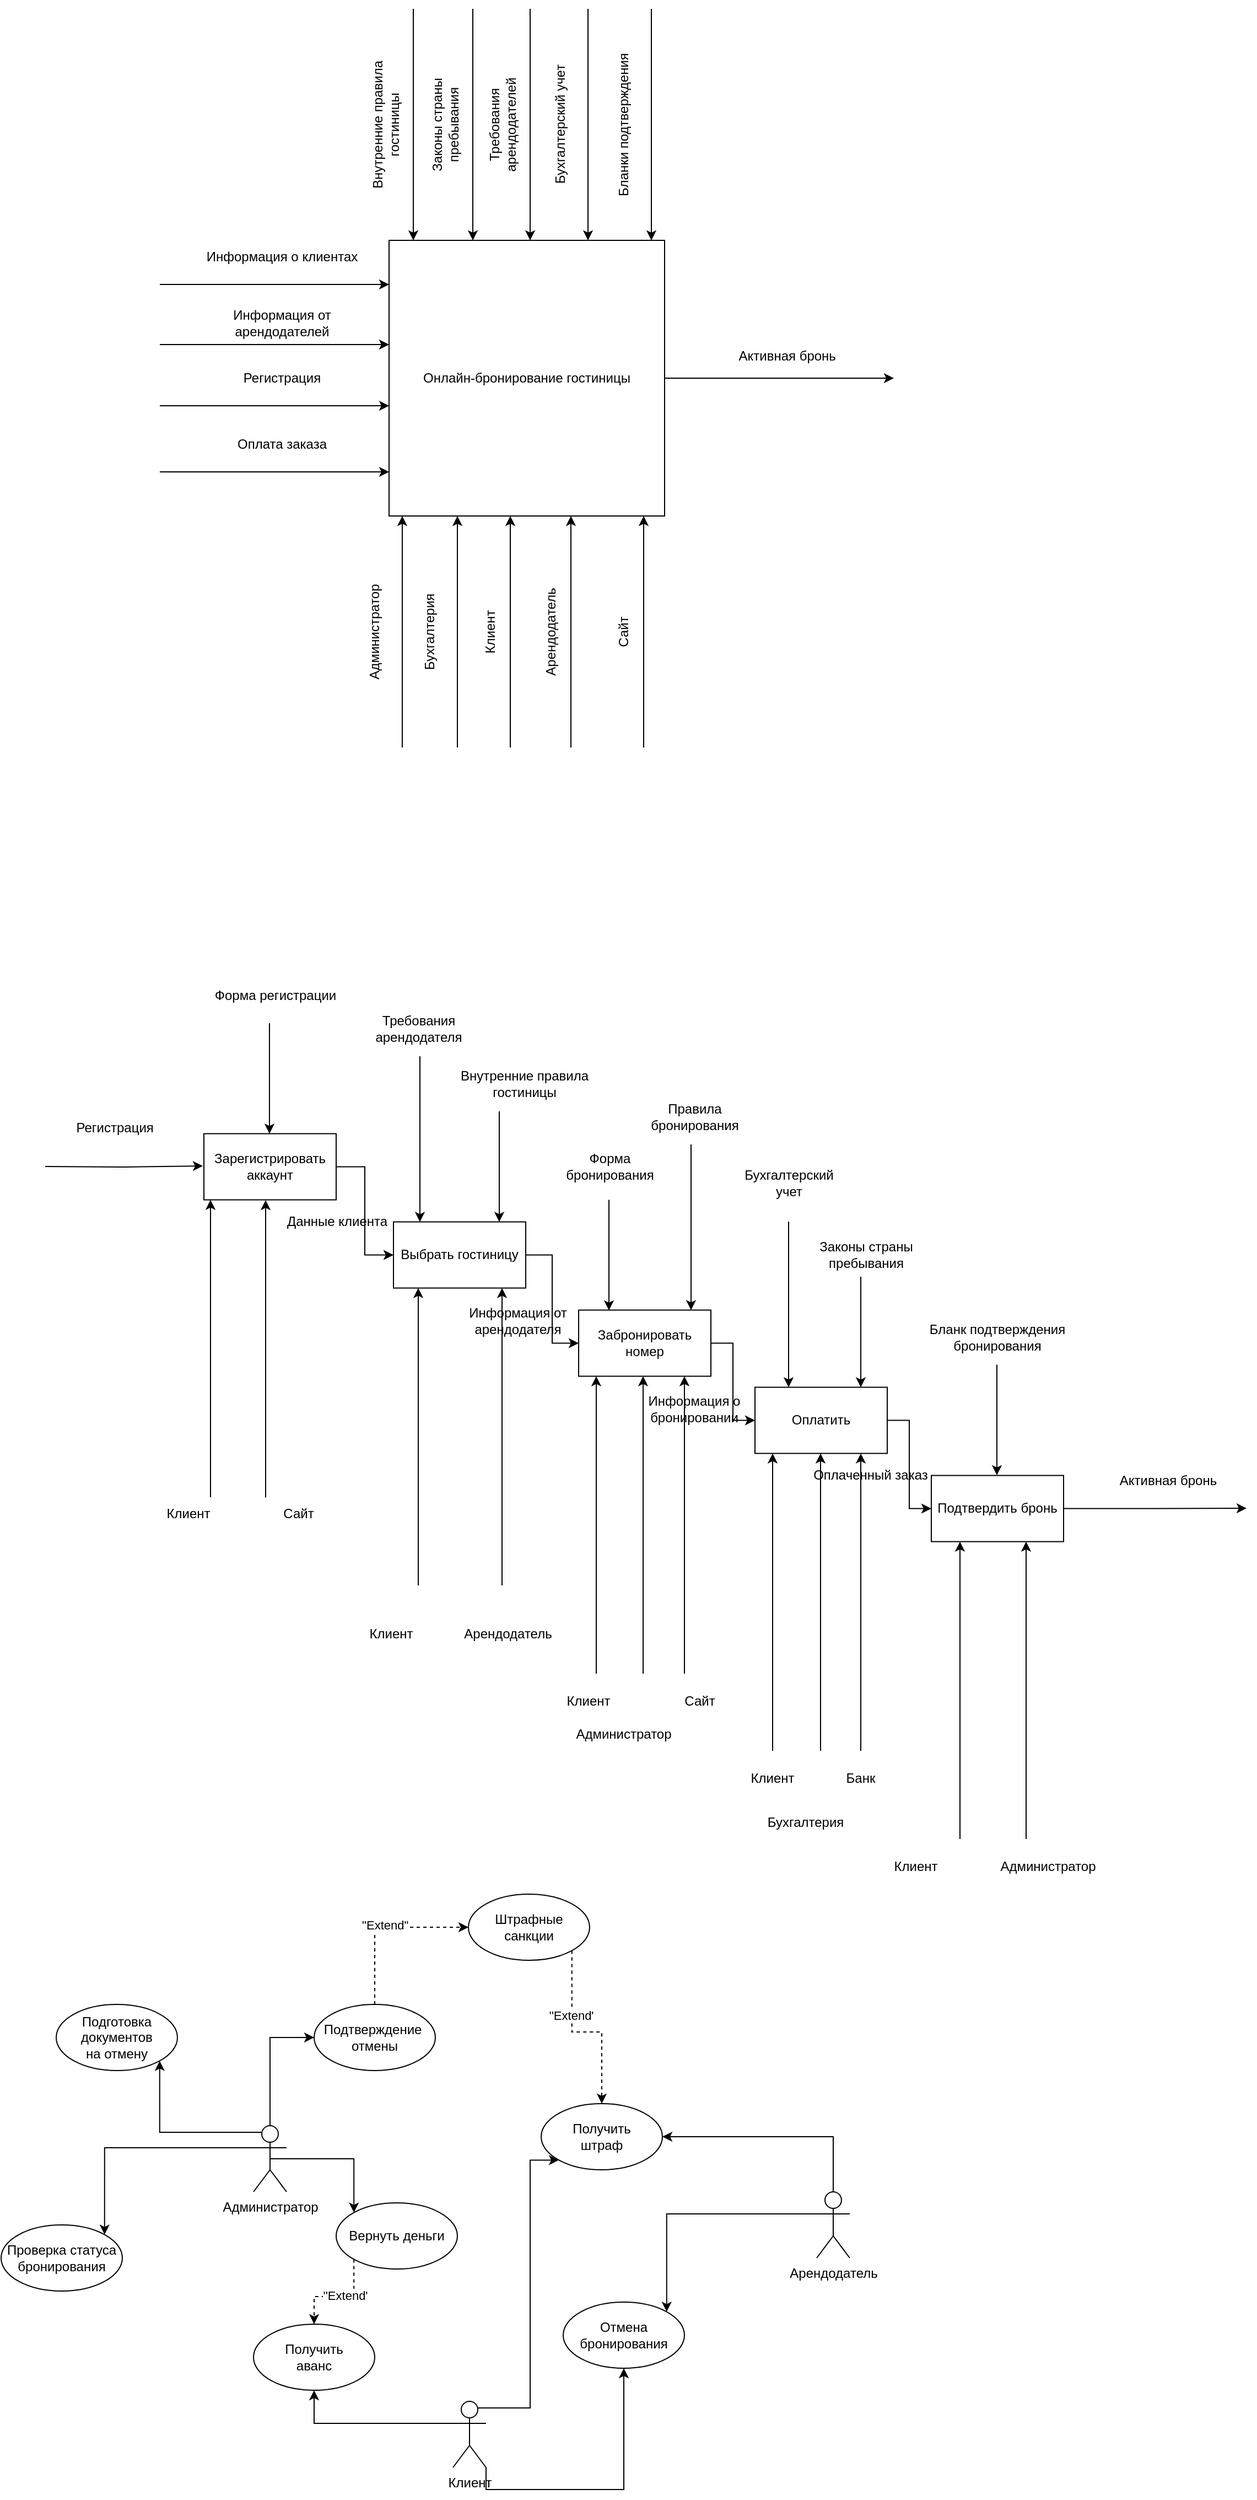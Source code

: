 <mxfile version="23.1.5" type="device">
  <diagram name="Страница — 1" id="JtEqMdeEpSo0Z-aB4rO-">
    <mxGraphModel dx="2656" dy="1738" grid="1" gridSize="10" guides="1" tooltips="1" connect="1" arrows="1" fold="1" page="1" pageScale="1" pageWidth="827" pageHeight="1169" math="0" shadow="0">
      <root>
        <mxCell id="0" />
        <mxCell id="1" parent="0" />
        <mxCell id="F2ssdvDsy-PUlEqvDiPP-3" style="edgeStyle=orthogonalEdgeStyle;rounded=0;orthogonalLoop=1;jettySize=auto;html=1;exitX=1;exitY=0.5;exitDx=0;exitDy=0;" edge="1" parent="1" source="F2ssdvDsy-PUlEqvDiPP-1">
          <mxGeometry relative="1" as="geometry">
            <mxPoint x="-80" y="25" as="targetPoint" />
          </mxGeometry>
        </mxCell>
        <mxCell id="F2ssdvDsy-PUlEqvDiPP-19" style="edgeStyle=orthogonalEdgeStyle;rounded=0;orthogonalLoop=1;jettySize=auto;html=1;exitX=0.5;exitY=0;exitDx=0;exitDy=0;" edge="1" parent="1">
          <mxGeometry relative="1" as="geometry">
            <mxPoint x="-526" y="150" as="targetPoint" />
            <mxPoint x="-526" y="360" as="sourcePoint" />
          </mxGeometry>
        </mxCell>
        <mxCell id="F2ssdvDsy-PUlEqvDiPP-1" value="Онлайн-бронирование гостиницы" style="whiteSpace=wrap;html=1;aspect=fixed;" vertex="1" parent="1">
          <mxGeometry x="-538" y="-100" width="250" height="250" as="geometry" />
        </mxCell>
        <mxCell id="F2ssdvDsy-PUlEqvDiPP-5" value="Активная бронь&amp;nbsp;" style="text;html=1;align=center;verticalAlign=middle;whiteSpace=wrap;rounded=0;" vertex="1" parent="1">
          <mxGeometry x="-250" y="-10" width="150" height="30" as="geometry" />
        </mxCell>
        <mxCell id="F2ssdvDsy-PUlEqvDiPP-7" style="edgeStyle=orthogonalEdgeStyle;rounded=0;orthogonalLoop=1;jettySize=auto;html=1;exitX=1;exitY=0.5;exitDx=0;exitDy=0;" edge="1" parent="1">
          <mxGeometry relative="1" as="geometry">
            <mxPoint x="-538" y="-60" as="targetPoint" />
            <mxPoint x="-746" y="-60" as="sourcePoint" />
          </mxGeometry>
        </mxCell>
        <mxCell id="F2ssdvDsy-PUlEqvDiPP-8" value="Информация о клиентах" style="text;html=1;align=center;verticalAlign=middle;whiteSpace=wrap;rounded=0;" vertex="1" parent="1">
          <mxGeometry x="-710" y="-100" width="150" height="30" as="geometry" />
        </mxCell>
        <mxCell id="F2ssdvDsy-PUlEqvDiPP-9" style="edgeStyle=orthogonalEdgeStyle;rounded=0;orthogonalLoop=1;jettySize=auto;html=1;exitX=1;exitY=0.5;exitDx=0;exitDy=0;" edge="1" parent="1">
          <mxGeometry relative="1" as="geometry">
            <mxPoint x="-538" y="-5.5" as="targetPoint" />
            <mxPoint x="-746" y="-5.5" as="sourcePoint" />
          </mxGeometry>
        </mxCell>
        <mxCell id="F2ssdvDsy-PUlEqvDiPP-10" value="Информация от арендодателей" style="text;html=1;align=center;verticalAlign=middle;whiteSpace=wrap;rounded=0;" vertex="1" parent="1">
          <mxGeometry x="-710" y="-40" width="150" height="30" as="geometry" />
        </mxCell>
        <mxCell id="F2ssdvDsy-PUlEqvDiPP-11" style="edgeStyle=orthogonalEdgeStyle;rounded=0;orthogonalLoop=1;jettySize=auto;html=1;exitX=1;exitY=0.5;exitDx=0;exitDy=0;" edge="1" parent="1">
          <mxGeometry relative="1" as="geometry">
            <mxPoint x="-538" y="50" as="targetPoint" />
            <mxPoint x="-746" y="50" as="sourcePoint" />
          </mxGeometry>
        </mxCell>
        <mxCell id="F2ssdvDsy-PUlEqvDiPP-12" value="Регистрация" style="text;html=1;align=center;verticalAlign=middle;whiteSpace=wrap;rounded=0;" vertex="1" parent="1">
          <mxGeometry x="-710" y="10" width="150" height="30" as="geometry" />
        </mxCell>
        <mxCell id="F2ssdvDsy-PUlEqvDiPP-13" style="edgeStyle=orthogonalEdgeStyle;rounded=0;orthogonalLoop=1;jettySize=auto;html=1;exitX=1;exitY=0.5;exitDx=0;exitDy=0;" edge="1" parent="1">
          <mxGeometry relative="1" as="geometry">
            <mxPoint x="-538" y="110" as="targetPoint" />
            <mxPoint x="-746" y="110" as="sourcePoint" />
          </mxGeometry>
        </mxCell>
        <mxCell id="F2ssdvDsy-PUlEqvDiPP-14" value="Оплата заказа" style="text;html=1;align=center;verticalAlign=middle;whiteSpace=wrap;rounded=0;" vertex="1" parent="1">
          <mxGeometry x="-710" y="70" width="150" height="30" as="geometry" />
        </mxCell>
        <mxCell id="F2ssdvDsy-PUlEqvDiPP-20" style="edgeStyle=orthogonalEdgeStyle;rounded=0;orthogonalLoop=1;jettySize=auto;html=1;exitX=0.5;exitY=0;exitDx=0;exitDy=0;" edge="1" parent="1">
          <mxGeometry relative="1" as="geometry">
            <mxPoint x="-476" y="150" as="targetPoint" />
            <mxPoint x="-476" y="360" as="sourcePoint" />
          </mxGeometry>
        </mxCell>
        <mxCell id="F2ssdvDsy-PUlEqvDiPP-21" style="edgeStyle=orthogonalEdgeStyle;rounded=0;orthogonalLoop=1;jettySize=auto;html=1;exitX=0.5;exitY=0;exitDx=0;exitDy=0;" edge="1" parent="1">
          <mxGeometry relative="1" as="geometry">
            <mxPoint x="-428" y="150" as="targetPoint" />
            <mxPoint x="-428" y="360" as="sourcePoint" />
          </mxGeometry>
        </mxCell>
        <mxCell id="F2ssdvDsy-PUlEqvDiPP-23" value="Администратор" style="text;html=1;align=center;verticalAlign=middle;whiteSpace=wrap;rounded=0;flipV=0;flipH=1;rotation=-90;" vertex="1" parent="1">
          <mxGeometry x="-626" y="240" width="150" height="30" as="geometry" />
        </mxCell>
        <mxCell id="F2ssdvDsy-PUlEqvDiPP-24" value="Бухгалтерия" style="text;html=1;align=center;verticalAlign=middle;whiteSpace=wrap;rounded=0;flipV=0;flipH=1;rotation=-90;" vertex="1" parent="1">
          <mxGeometry x="-576" y="240" width="150" height="30" as="geometry" />
        </mxCell>
        <mxCell id="F2ssdvDsy-PUlEqvDiPP-25" value="Клиент" style="text;html=1;align=center;verticalAlign=middle;whiteSpace=wrap;rounded=0;flipV=0;flipH=1;rotation=-90;" vertex="1" parent="1">
          <mxGeometry x="-521" y="240" width="150" height="30" as="geometry" />
        </mxCell>
        <mxCell id="F2ssdvDsy-PUlEqvDiPP-27" style="edgeStyle=orthogonalEdgeStyle;rounded=0;orthogonalLoop=1;jettySize=auto;html=1;exitX=0.5;exitY=0;exitDx=0;exitDy=0;" edge="1" parent="1">
          <mxGeometry relative="1" as="geometry">
            <mxPoint x="-373" y="150" as="targetPoint" />
            <mxPoint x="-373" y="360" as="sourcePoint" />
          </mxGeometry>
        </mxCell>
        <mxCell id="F2ssdvDsy-PUlEqvDiPP-28" value="Арендодатель" style="text;html=1;align=center;verticalAlign=middle;whiteSpace=wrap;rounded=0;flipV=0;flipH=1;rotation=-90;" vertex="1" parent="1">
          <mxGeometry x="-466" y="240" width="150" height="30" as="geometry" />
        </mxCell>
        <mxCell id="F2ssdvDsy-PUlEqvDiPP-30" style="edgeStyle=orthogonalEdgeStyle;rounded=0;orthogonalLoop=1;jettySize=auto;html=1;exitX=0.5;exitY=0;exitDx=0;exitDy=0;" edge="1" parent="1">
          <mxGeometry relative="1" as="geometry">
            <mxPoint x="-516" y="-100" as="targetPoint" />
            <mxPoint x="-516" y="-310" as="sourcePoint" />
          </mxGeometry>
        </mxCell>
        <mxCell id="F2ssdvDsy-PUlEqvDiPP-31" value="Внутренние правила гостиницы" style="text;html=1;align=center;verticalAlign=middle;whiteSpace=wrap;rounded=0;flipV=0;flipH=1;rotation=-90;" vertex="1" parent="1">
          <mxGeometry x="-616" y="-220" width="150" height="30" as="geometry" />
        </mxCell>
        <mxCell id="F2ssdvDsy-PUlEqvDiPP-32" style="edgeStyle=orthogonalEdgeStyle;rounded=0;orthogonalLoop=1;jettySize=auto;html=1;exitX=0.5;exitY=0;exitDx=0;exitDy=0;" edge="1" parent="1">
          <mxGeometry relative="1" as="geometry">
            <mxPoint x="-462" y="-100" as="targetPoint" />
            <mxPoint x="-462" y="-310" as="sourcePoint" />
          </mxGeometry>
        </mxCell>
        <mxCell id="F2ssdvDsy-PUlEqvDiPP-33" value="Законы страны пребывания" style="text;html=1;align=center;verticalAlign=middle;whiteSpace=wrap;rounded=0;flipV=0;flipH=1;rotation=-90;" vertex="1" parent="1">
          <mxGeometry x="-562" y="-220" width="150" height="30" as="geometry" />
        </mxCell>
        <mxCell id="F2ssdvDsy-PUlEqvDiPP-34" style="edgeStyle=orthogonalEdgeStyle;rounded=0;orthogonalLoop=1;jettySize=auto;html=1;exitX=0.5;exitY=0;exitDx=0;exitDy=0;" edge="1" parent="1">
          <mxGeometry relative="1" as="geometry">
            <mxPoint x="-410" y="-100" as="targetPoint" />
            <mxPoint x="-410" y="-310" as="sourcePoint" />
          </mxGeometry>
        </mxCell>
        <mxCell id="F2ssdvDsy-PUlEqvDiPP-35" value="Требования арендодателей" style="text;html=1;align=center;verticalAlign=middle;whiteSpace=wrap;rounded=0;flipV=0;flipH=1;rotation=-90;" vertex="1" parent="1">
          <mxGeometry x="-510" y="-220" width="150" height="30" as="geometry" />
        </mxCell>
        <mxCell id="F2ssdvDsy-PUlEqvDiPP-37" style="edgeStyle=orthogonalEdgeStyle;rounded=0;orthogonalLoop=1;jettySize=auto;html=1;exitX=0;exitY=0.5;exitDx=0;exitDy=0;" edge="1" parent="1">
          <mxGeometry relative="1" as="geometry">
            <mxPoint x="-707" y="740" as="targetPoint" />
            <mxPoint x="-707" y="740" as="sourcePoint" />
          </mxGeometry>
        </mxCell>
        <mxCell id="F2ssdvDsy-PUlEqvDiPP-38" style="edgeStyle=orthogonalEdgeStyle;rounded=0;orthogonalLoop=1;jettySize=auto;html=1;" edge="1" parent="1">
          <mxGeometry relative="1" as="geometry">
            <mxPoint x="-707" y="739.5" as="targetPoint" />
            <mxPoint x="-850" y="740" as="sourcePoint" />
          </mxGeometry>
        </mxCell>
        <mxCell id="F2ssdvDsy-PUlEqvDiPP-42" style="edgeStyle=orthogonalEdgeStyle;rounded=0;orthogonalLoop=1;jettySize=auto;html=1;exitX=1;exitY=0.5;exitDx=0;exitDy=0;entryX=0;entryY=0.5;entryDx=0;entryDy=0;" edge="1" parent="1" source="F2ssdvDsy-PUlEqvDiPP-36" target="F2ssdvDsy-PUlEqvDiPP-41">
          <mxGeometry relative="1" as="geometry" />
        </mxCell>
        <mxCell id="F2ssdvDsy-PUlEqvDiPP-94" style="edgeStyle=orthogonalEdgeStyle;rounded=0;orthogonalLoop=1;jettySize=auto;html=1;exitX=0.25;exitY=0;exitDx=0;exitDy=0;" edge="1" parent="1">
          <mxGeometry relative="1" as="geometry">
            <mxPoint x="-646.5" y="710.25" as="targetPoint" />
            <mxPoint x="-646.5" y="610" as="sourcePoint" />
          </mxGeometry>
        </mxCell>
        <mxCell id="F2ssdvDsy-PUlEqvDiPP-115" style="edgeStyle=orthogonalEdgeStyle;rounded=0;orthogonalLoop=1;jettySize=auto;html=1;exitX=0.25;exitY=1;exitDx=0;exitDy=0;" edge="1" parent="1">
          <mxGeometry relative="1" as="geometry">
            <mxPoint x="-700" y="770.25" as="targetPoint" />
            <mxPoint x="-700" y="1040" as="sourcePoint" />
          </mxGeometry>
        </mxCell>
        <mxCell id="F2ssdvDsy-PUlEqvDiPP-36" value="Зарегистрировать аккаунт" style="rounded=0;whiteSpace=wrap;html=1;" vertex="1" parent="1">
          <mxGeometry x="-706" y="710.25" width="120" height="60" as="geometry" />
        </mxCell>
        <mxCell id="F2ssdvDsy-PUlEqvDiPP-40" value="Регистрация&amp;nbsp;" style="text;html=1;align=center;verticalAlign=middle;whiteSpace=wrap;rounded=0;" vertex="1" parent="1">
          <mxGeometry x="-850" y="690" width="130" height="30" as="geometry" />
        </mxCell>
        <mxCell id="F2ssdvDsy-PUlEqvDiPP-44" style="edgeStyle=orthogonalEdgeStyle;rounded=0;orthogonalLoop=1;jettySize=auto;html=1;exitX=1;exitY=0.5;exitDx=0;exitDy=0;entryX=0;entryY=0.5;entryDx=0;entryDy=0;" edge="1" parent="1" source="F2ssdvDsy-PUlEqvDiPP-41" target="F2ssdvDsy-PUlEqvDiPP-43">
          <mxGeometry relative="1" as="geometry" />
        </mxCell>
        <mxCell id="F2ssdvDsy-PUlEqvDiPP-41" value="Выбрать гостиницу" style="rounded=0;whiteSpace=wrap;html=1;" vertex="1" parent="1">
          <mxGeometry x="-534" y="790.25" width="120" height="60" as="geometry" />
        </mxCell>
        <mxCell id="F2ssdvDsy-PUlEqvDiPP-46" style="edgeStyle=orthogonalEdgeStyle;rounded=0;orthogonalLoop=1;jettySize=auto;html=1;exitX=1;exitY=0.5;exitDx=0;exitDy=0;entryX=0;entryY=0.5;entryDx=0;entryDy=0;" edge="1" parent="1" source="F2ssdvDsy-PUlEqvDiPP-43" target="F2ssdvDsy-PUlEqvDiPP-45">
          <mxGeometry relative="1" as="geometry" />
        </mxCell>
        <mxCell id="F2ssdvDsy-PUlEqvDiPP-43" value="Забронировать номер" style="rounded=0;whiteSpace=wrap;html=1;" vertex="1" parent="1">
          <mxGeometry x="-366" y="870.25" width="120" height="60" as="geometry" />
        </mxCell>
        <mxCell id="F2ssdvDsy-PUlEqvDiPP-48" style="edgeStyle=orthogonalEdgeStyle;rounded=0;orthogonalLoop=1;jettySize=auto;html=1;exitX=1;exitY=0.5;exitDx=0;exitDy=0;entryX=0;entryY=0.5;entryDx=0;entryDy=0;" edge="1" parent="1" source="F2ssdvDsy-PUlEqvDiPP-45" target="F2ssdvDsy-PUlEqvDiPP-47">
          <mxGeometry relative="1" as="geometry" />
        </mxCell>
        <mxCell id="F2ssdvDsy-PUlEqvDiPP-45" value="Оплатить" style="rounded=0;whiteSpace=wrap;html=1;" vertex="1" parent="1">
          <mxGeometry x="-206" y="940.25" width="120" height="60" as="geometry" />
        </mxCell>
        <mxCell id="F2ssdvDsy-PUlEqvDiPP-114" style="edgeStyle=orthogonalEdgeStyle;rounded=0;orthogonalLoop=1;jettySize=auto;html=1;exitX=1;exitY=0.5;exitDx=0;exitDy=0;" edge="1" parent="1" source="F2ssdvDsy-PUlEqvDiPP-47">
          <mxGeometry relative="1" as="geometry">
            <mxPoint x="240" y="1050" as="targetPoint" />
          </mxGeometry>
        </mxCell>
        <mxCell id="F2ssdvDsy-PUlEqvDiPP-47" value="Подтвердить бронь" style="rounded=0;whiteSpace=wrap;html=1;" vertex="1" parent="1">
          <mxGeometry x="-46" y="1020.25" width="120" height="60" as="geometry" />
        </mxCell>
        <mxCell id="F2ssdvDsy-PUlEqvDiPP-52" value="Активная бронь" style="text;html=1;align=center;verticalAlign=middle;whiteSpace=wrap;rounded=0;" vertex="1" parent="1">
          <mxGeometry x="114" y="1010" width="110" height="30" as="geometry" />
        </mxCell>
        <mxCell id="F2ssdvDsy-PUlEqvDiPP-53" style="edgeStyle=orthogonalEdgeStyle;rounded=0;orthogonalLoop=1;jettySize=auto;html=1;exitX=0;exitY=0.5;exitDx=0;exitDy=0;" edge="1" parent="1">
          <mxGeometry relative="1" as="geometry">
            <mxPoint x="-707.5" y="779.5" as="targetPoint" />
            <mxPoint x="-707.5" y="779.5" as="sourcePoint" />
          </mxGeometry>
        </mxCell>
        <mxCell id="F2ssdvDsy-PUlEqvDiPP-57" value="Информация от арендодателя" style="text;html=1;align=center;verticalAlign=middle;whiteSpace=wrap;rounded=0;" vertex="1" parent="1">
          <mxGeometry x="-476" y="860" width="110" height="40" as="geometry" />
        </mxCell>
        <mxCell id="F2ssdvDsy-PUlEqvDiPP-60" value="Данные клиента" style="text;html=1;align=center;verticalAlign=middle;whiteSpace=wrap;rounded=0;" vertex="1" parent="1">
          <mxGeometry x="-640" y="770.25" width="110" height="40" as="geometry" />
        </mxCell>
        <mxCell id="F2ssdvDsy-PUlEqvDiPP-61" value="Информация о бронировании" style="text;html=1;align=center;verticalAlign=middle;whiteSpace=wrap;rounded=0;" vertex="1" parent="1">
          <mxGeometry x="-316" y="940.25" width="110" height="40" as="geometry" />
        </mxCell>
        <mxCell id="F2ssdvDsy-PUlEqvDiPP-63" value="Оплаченный заказ" style="text;html=1;align=center;verticalAlign=middle;whiteSpace=wrap;rounded=0;" vertex="1" parent="1">
          <mxGeometry x="-156" y="1000.25" width="110" height="40" as="geometry" />
        </mxCell>
        <mxCell id="F2ssdvDsy-PUlEqvDiPP-95" value="Форма регистрации" style="text;html=1;align=center;verticalAlign=middle;whiteSpace=wrap;rounded=0;" vertex="1" parent="1">
          <mxGeometry x="-706" y="570" width="130" height="30" as="geometry" />
        </mxCell>
        <mxCell id="F2ssdvDsy-PUlEqvDiPP-96" value="Требования&lt;br&gt;арендодателя" style="text;html=1;align=center;verticalAlign=middle;whiteSpace=wrap;rounded=0;" vertex="1" parent="1">
          <mxGeometry x="-576" y="600" width="130" height="30" as="geometry" />
        </mxCell>
        <mxCell id="F2ssdvDsy-PUlEqvDiPP-97" value="Внутренние правила&lt;br&gt;гостиницы" style="text;html=1;align=center;verticalAlign=middle;whiteSpace=wrap;rounded=0;" vertex="1" parent="1">
          <mxGeometry x="-480" y="650" width="130" height="30" as="geometry" />
        </mxCell>
        <mxCell id="F2ssdvDsy-PUlEqvDiPP-100" style="edgeStyle=orthogonalEdgeStyle;rounded=0;orthogonalLoop=1;jettySize=auto;html=1;exitX=0.25;exitY=0;exitDx=0;exitDy=0;" edge="1" parent="1">
          <mxGeometry relative="1" as="geometry">
            <mxPoint x="-438" y="790.25" as="targetPoint" />
            <mxPoint x="-438" y="690" as="sourcePoint" />
            <Array as="points">
              <mxPoint x="-438" y="710" />
              <mxPoint x="-438" y="710" />
            </Array>
          </mxGeometry>
        </mxCell>
        <mxCell id="F2ssdvDsy-PUlEqvDiPP-101" style="edgeStyle=orthogonalEdgeStyle;rounded=0;orthogonalLoop=1;jettySize=auto;html=1;" edge="1" parent="1">
          <mxGeometry relative="1" as="geometry">
            <mxPoint x="-510" y="790.25" as="targetPoint" />
            <mxPoint x="-510" y="640" as="sourcePoint" />
            <Array as="points">
              <mxPoint x="-510" y="710" />
              <mxPoint x="-510" y="710" />
            </Array>
          </mxGeometry>
        </mxCell>
        <mxCell id="F2ssdvDsy-PUlEqvDiPP-102" style="edgeStyle=orthogonalEdgeStyle;rounded=0;orthogonalLoop=1;jettySize=auto;html=1;exitX=0.25;exitY=0;exitDx=0;exitDy=0;" edge="1" parent="1">
          <mxGeometry relative="1" as="geometry">
            <mxPoint x="-110" y="940.25" as="targetPoint" />
            <mxPoint x="-110" y="840" as="sourcePoint" />
            <Array as="points">
              <mxPoint x="-110" y="860" />
              <mxPoint x="-110" y="860" />
            </Array>
          </mxGeometry>
        </mxCell>
        <mxCell id="F2ssdvDsy-PUlEqvDiPP-103" value="Законы страны&lt;br&gt;пребывания" style="text;html=1;align=center;verticalAlign=middle;whiteSpace=wrap;rounded=0;" vertex="1" parent="1">
          <mxGeometry x="-170" y="805.25" width="130" height="30" as="geometry" />
        </mxCell>
        <mxCell id="F2ssdvDsy-PUlEqvDiPP-104" style="edgeStyle=orthogonalEdgeStyle;rounded=0;orthogonalLoop=1;jettySize=auto;html=1;" edge="1" parent="1">
          <mxGeometry relative="1" as="geometry">
            <mxPoint x="-175.5" y="940.25" as="targetPoint" />
            <mxPoint x="-175.5" y="790" as="sourcePoint" />
            <Array as="points">
              <mxPoint x="-175.5" y="860" />
              <mxPoint x="-175.5" y="860" />
            </Array>
          </mxGeometry>
        </mxCell>
        <mxCell id="F2ssdvDsy-PUlEqvDiPP-105" value="Бухгалтерский&lt;br&gt;учет" style="text;html=1;align=center;verticalAlign=middle;whiteSpace=wrap;rounded=0;" vertex="1" parent="1">
          <mxGeometry x="-240" y="740.25" width="130" height="30" as="geometry" />
        </mxCell>
        <mxCell id="F2ssdvDsy-PUlEqvDiPP-107" style="edgeStyle=orthogonalEdgeStyle;rounded=0;orthogonalLoop=1;jettySize=auto;html=1;exitX=0.25;exitY=0;exitDx=0;exitDy=0;" edge="1" parent="1">
          <mxGeometry relative="1" as="geometry">
            <mxPoint x="-338.5" y="870.5" as="targetPoint" />
            <mxPoint x="-338.5" y="770.25" as="sourcePoint" />
            <Array as="points">
              <mxPoint x="-338.5" y="790.25" />
              <mxPoint x="-338.5" y="790.25" />
            </Array>
          </mxGeometry>
        </mxCell>
        <mxCell id="F2ssdvDsy-PUlEqvDiPP-108" value="Форма&lt;br&gt;бронирования" style="text;html=1;align=center;verticalAlign=middle;whiteSpace=wrap;rounded=0;" vertex="1" parent="1">
          <mxGeometry x="-384.5" y="725.25" width="93" height="30" as="geometry" />
        </mxCell>
        <mxCell id="F2ssdvDsy-PUlEqvDiPP-110" style="edgeStyle=orthogonalEdgeStyle;rounded=0;orthogonalLoop=1;jettySize=auto;html=1;" edge="1" parent="1">
          <mxGeometry relative="1" as="geometry">
            <mxPoint x="-264" y="870.25" as="targetPoint" />
            <mxPoint x="-264" y="720" as="sourcePoint" />
            <Array as="points">
              <mxPoint x="-264" y="790" />
              <mxPoint x="-264" y="790" />
            </Array>
          </mxGeometry>
        </mxCell>
        <mxCell id="F2ssdvDsy-PUlEqvDiPP-111" value="Правила&lt;br&gt;бронирования" style="text;html=1;align=center;verticalAlign=middle;whiteSpace=wrap;rounded=0;" vertex="1" parent="1">
          <mxGeometry x="-307.5" y="680" width="93" height="30" as="geometry" />
        </mxCell>
        <mxCell id="F2ssdvDsy-PUlEqvDiPP-112" style="edgeStyle=orthogonalEdgeStyle;rounded=0;orthogonalLoop=1;jettySize=auto;html=1;exitX=0.25;exitY=0;exitDx=0;exitDy=0;" edge="1" parent="1">
          <mxGeometry relative="1" as="geometry">
            <mxPoint x="13.5" y="1020" as="targetPoint" />
            <mxPoint x="13.5" y="919.75" as="sourcePoint" />
            <Array as="points">
              <mxPoint x="13.5" y="939.75" />
              <mxPoint x="13.5" y="939.75" />
            </Array>
          </mxGeometry>
        </mxCell>
        <mxCell id="F2ssdvDsy-PUlEqvDiPP-113" value="Бланк подтверждения&lt;br&gt;бронирования" style="text;html=1;align=center;verticalAlign=middle;whiteSpace=wrap;rounded=0;" vertex="1" parent="1">
          <mxGeometry x="-51" y="880" width="130" height="30" as="geometry" />
        </mxCell>
        <mxCell id="F2ssdvDsy-PUlEqvDiPP-116" style="edgeStyle=orthogonalEdgeStyle;rounded=0;orthogonalLoop=1;jettySize=auto;html=1;exitX=0.25;exitY=1;exitDx=0;exitDy=0;" edge="1" parent="1">
          <mxGeometry relative="1" as="geometry">
            <mxPoint x="-650" y="770.5" as="targetPoint" />
            <mxPoint x="-650" y="1040.25" as="sourcePoint" />
          </mxGeometry>
        </mxCell>
        <mxCell id="F2ssdvDsy-PUlEqvDiPP-117" value="Клиент" style="text;html=1;align=center;verticalAlign=middle;whiteSpace=wrap;rounded=0;" vertex="1" parent="1">
          <mxGeometry x="-770" y="1040.25" width="100" height="30" as="geometry" />
        </mxCell>
        <mxCell id="F2ssdvDsy-PUlEqvDiPP-118" value="Сайт" style="text;html=1;align=center;verticalAlign=middle;whiteSpace=wrap;rounded=0;" vertex="1" parent="1">
          <mxGeometry x="-670" y="1040.25" width="100" height="30" as="geometry" />
        </mxCell>
        <mxCell id="F2ssdvDsy-PUlEqvDiPP-119" style="edgeStyle=orthogonalEdgeStyle;rounded=0;orthogonalLoop=1;jettySize=auto;html=1;exitX=0.5;exitY=0;exitDx=0;exitDy=0;" edge="1" parent="1">
          <mxGeometry relative="1" as="geometry">
            <mxPoint x="-307" y="150" as="targetPoint" />
            <mxPoint x="-307" y="360" as="sourcePoint" />
          </mxGeometry>
        </mxCell>
        <mxCell id="F2ssdvDsy-PUlEqvDiPP-120" value="Сайт" style="text;html=1;align=center;verticalAlign=middle;whiteSpace=wrap;rounded=0;flipV=0;flipH=1;rotation=-90;" vertex="1" parent="1">
          <mxGeometry x="-400" y="240" width="150" height="30" as="geometry" />
        </mxCell>
        <mxCell id="F2ssdvDsy-PUlEqvDiPP-121" style="edgeStyle=orthogonalEdgeStyle;rounded=0;orthogonalLoop=1;jettySize=auto;html=1;exitX=0.5;exitY=0;exitDx=0;exitDy=0;" edge="1" parent="1">
          <mxGeometry relative="1" as="geometry">
            <mxPoint x="-357.5" y="-100" as="targetPoint" />
            <mxPoint x="-357.5" y="-310" as="sourcePoint" />
          </mxGeometry>
        </mxCell>
        <mxCell id="F2ssdvDsy-PUlEqvDiPP-122" value="Бухгалтерский учет" style="text;html=1;align=center;verticalAlign=middle;whiteSpace=wrap;rounded=0;flipV=0;flipH=1;rotation=-90;" vertex="1" parent="1">
          <mxGeometry x="-457.5" y="-220" width="150" height="30" as="geometry" />
        </mxCell>
        <mxCell id="F2ssdvDsy-PUlEqvDiPP-123" style="edgeStyle=orthogonalEdgeStyle;rounded=0;orthogonalLoop=1;jettySize=auto;html=1;exitX=0.5;exitY=0;exitDx=0;exitDy=0;" edge="1" parent="1">
          <mxGeometry relative="1" as="geometry">
            <mxPoint x="-300" y="-100" as="targetPoint" />
            <mxPoint x="-300" y="-310" as="sourcePoint" />
          </mxGeometry>
        </mxCell>
        <mxCell id="F2ssdvDsy-PUlEqvDiPP-124" value="Бланки подтверждения" style="text;html=1;align=center;verticalAlign=middle;whiteSpace=wrap;rounded=0;flipV=0;flipH=1;rotation=-90;" vertex="1" parent="1">
          <mxGeometry x="-400" y="-220" width="150" height="30" as="geometry" />
        </mxCell>
        <mxCell id="F2ssdvDsy-PUlEqvDiPP-125" style="edgeStyle=orthogonalEdgeStyle;rounded=0;orthogonalLoop=1;jettySize=auto;html=1;exitX=0.25;exitY=1;exitDx=0;exitDy=0;" edge="1" parent="1">
          <mxGeometry relative="1" as="geometry">
            <mxPoint x="-511.5" y="850.25" as="targetPoint" />
            <mxPoint x="-511.5" y="1120" as="sourcePoint" />
          </mxGeometry>
        </mxCell>
        <mxCell id="F2ssdvDsy-PUlEqvDiPP-126" value="Клиент" style="text;html=1;align=center;verticalAlign=middle;whiteSpace=wrap;rounded=0;" vertex="1" parent="1">
          <mxGeometry x="-586" y="1149" width="100" height="30" as="geometry" />
        </mxCell>
        <mxCell id="F2ssdvDsy-PUlEqvDiPP-127" style="edgeStyle=orthogonalEdgeStyle;rounded=0;orthogonalLoop=1;jettySize=auto;html=1;exitX=0.25;exitY=1;exitDx=0;exitDy=0;" edge="1" parent="1">
          <mxGeometry relative="1" as="geometry">
            <mxPoint x="-435.5" y="850.25" as="targetPoint" />
            <mxPoint x="-435.5" y="1120" as="sourcePoint" />
          </mxGeometry>
        </mxCell>
        <mxCell id="F2ssdvDsy-PUlEqvDiPP-128" value="Арендодатель" style="text;html=1;align=center;verticalAlign=middle;whiteSpace=wrap;rounded=0;" vertex="1" parent="1">
          <mxGeometry x="-480" y="1149" width="100" height="30" as="geometry" />
        </mxCell>
        <mxCell id="F2ssdvDsy-PUlEqvDiPP-129" style="edgeStyle=orthogonalEdgeStyle;rounded=0;orthogonalLoop=1;jettySize=auto;html=1;exitX=0.25;exitY=1;exitDx=0;exitDy=0;" edge="1" parent="1">
          <mxGeometry relative="1" as="geometry">
            <mxPoint x="-350" y="930.25" as="targetPoint" />
            <mxPoint x="-350" y="1200" as="sourcePoint" />
          </mxGeometry>
        </mxCell>
        <mxCell id="F2ssdvDsy-PUlEqvDiPP-130" style="edgeStyle=orthogonalEdgeStyle;rounded=0;orthogonalLoop=1;jettySize=auto;html=1;exitX=0.25;exitY=1;exitDx=0;exitDy=0;" edge="1" parent="1">
          <mxGeometry relative="1" as="geometry">
            <mxPoint x="-307.5" y="930.25" as="targetPoint" />
            <mxPoint x="-307.5" y="1200" as="sourcePoint" />
          </mxGeometry>
        </mxCell>
        <mxCell id="F2ssdvDsy-PUlEqvDiPP-131" style="edgeStyle=orthogonalEdgeStyle;rounded=0;orthogonalLoop=1;jettySize=auto;html=1;exitX=0.25;exitY=1;exitDx=0;exitDy=0;" edge="1" parent="1">
          <mxGeometry relative="1" as="geometry">
            <mxPoint x="-270" y="930.25" as="targetPoint" />
            <mxPoint x="-270" y="1200" as="sourcePoint" />
          </mxGeometry>
        </mxCell>
        <mxCell id="F2ssdvDsy-PUlEqvDiPP-132" value="Клиент" style="text;html=1;align=center;verticalAlign=middle;whiteSpace=wrap;rounded=0;" vertex="1" parent="1">
          <mxGeometry x="-407.5" y="1210" width="100" height="30" as="geometry" />
        </mxCell>
        <mxCell id="F2ssdvDsy-PUlEqvDiPP-133" value="Администратор" style="text;html=1;align=center;verticalAlign=middle;whiteSpace=wrap;rounded=0;" vertex="1" parent="1">
          <mxGeometry x="-375" y="1240" width="100" height="30" as="geometry" />
        </mxCell>
        <mxCell id="F2ssdvDsy-PUlEqvDiPP-134" value="Сайт" style="text;html=1;align=center;verticalAlign=middle;whiteSpace=wrap;rounded=0;" vertex="1" parent="1">
          <mxGeometry x="-306" y="1210" width="100" height="30" as="geometry" />
        </mxCell>
        <mxCell id="F2ssdvDsy-PUlEqvDiPP-135" style="edgeStyle=orthogonalEdgeStyle;rounded=0;orthogonalLoop=1;jettySize=auto;html=1;exitX=0.25;exitY=1;exitDx=0;exitDy=0;" edge="1" parent="1">
          <mxGeometry relative="1" as="geometry">
            <mxPoint x="-190" y="1000.25" as="targetPoint" />
            <mxPoint x="-190" y="1270" as="sourcePoint" />
          </mxGeometry>
        </mxCell>
        <mxCell id="F2ssdvDsy-PUlEqvDiPP-136" style="edgeStyle=orthogonalEdgeStyle;rounded=0;orthogonalLoop=1;jettySize=auto;html=1;exitX=0.25;exitY=1;exitDx=0;exitDy=0;" edge="1" parent="1">
          <mxGeometry relative="1" as="geometry">
            <mxPoint x="-146.5" y="1000.25" as="targetPoint" />
            <mxPoint x="-146.5" y="1270" as="sourcePoint" />
          </mxGeometry>
        </mxCell>
        <mxCell id="F2ssdvDsy-PUlEqvDiPP-137" style="edgeStyle=orthogonalEdgeStyle;rounded=0;orthogonalLoop=1;jettySize=auto;html=1;exitX=0.25;exitY=1;exitDx=0;exitDy=0;" edge="1" parent="1">
          <mxGeometry relative="1" as="geometry">
            <mxPoint x="-110" y="1000.25" as="targetPoint" />
            <mxPoint x="-110" y="1270" as="sourcePoint" />
          </mxGeometry>
        </mxCell>
        <mxCell id="F2ssdvDsy-PUlEqvDiPP-138" value="Клиент" style="text;html=1;align=center;verticalAlign=middle;whiteSpace=wrap;rounded=0;" vertex="1" parent="1">
          <mxGeometry x="-240" y="1280" width="100" height="30" as="geometry" />
        </mxCell>
        <mxCell id="F2ssdvDsy-PUlEqvDiPP-139" value="Банк" style="text;html=1;align=center;verticalAlign=middle;whiteSpace=wrap;rounded=0;" vertex="1" parent="1">
          <mxGeometry x="-160" y="1280" width="100" height="30" as="geometry" />
        </mxCell>
        <mxCell id="F2ssdvDsy-PUlEqvDiPP-140" value="Бухгалтерия" style="text;html=1;align=center;verticalAlign=middle;whiteSpace=wrap;rounded=0;" vertex="1" parent="1">
          <mxGeometry x="-210" y="1320" width="100" height="30" as="geometry" />
        </mxCell>
        <mxCell id="F2ssdvDsy-PUlEqvDiPP-141" style="edgeStyle=orthogonalEdgeStyle;rounded=0;orthogonalLoop=1;jettySize=auto;html=1;exitX=0.25;exitY=1;exitDx=0;exitDy=0;" edge="1" parent="1">
          <mxGeometry relative="1" as="geometry">
            <mxPoint x="-20" y="1080.25" as="targetPoint" />
            <mxPoint x="-20" y="1350" as="sourcePoint" />
          </mxGeometry>
        </mxCell>
        <mxCell id="F2ssdvDsy-PUlEqvDiPP-142" style="edgeStyle=orthogonalEdgeStyle;rounded=0;orthogonalLoop=1;jettySize=auto;html=1;exitX=0.25;exitY=1;exitDx=0;exitDy=0;" edge="1" parent="1">
          <mxGeometry relative="1" as="geometry">
            <mxPoint x="40" y="1080.25" as="targetPoint" />
            <mxPoint x="40" y="1350" as="sourcePoint" />
          </mxGeometry>
        </mxCell>
        <mxCell id="F2ssdvDsy-PUlEqvDiPP-143" value="Клиент" style="text;html=1;align=center;verticalAlign=middle;whiteSpace=wrap;rounded=0;" vertex="1" parent="1">
          <mxGeometry x="-110" y="1360" width="100" height="30" as="geometry" />
        </mxCell>
        <mxCell id="F2ssdvDsy-PUlEqvDiPP-144" value="Администратор" style="text;html=1;align=center;verticalAlign=middle;whiteSpace=wrap;rounded=0;" vertex="1" parent="1">
          <mxGeometry x="10" y="1360" width="100" height="30" as="geometry" />
        </mxCell>
        <mxCell id="F2ssdvDsy-PUlEqvDiPP-160" style="edgeStyle=orthogonalEdgeStyle;rounded=0;orthogonalLoop=1;jettySize=auto;html=1;exitX=0.5;exitY=0.5;exitDx=0;exitDy=0;exitPerimeter=0;entryX=0;entryY=0;entryDx=0;entryDy=0;" edge="1" parent="1" source="F2ssdvDsy-PUlEqvDiPP-145" target="F2ssdvDsy-PUlEqvDiPP-159">
          <mxGeometry relative="1" as="geometry" />
        </mxCell>
        <mxCell id="F2ssdvDsy-PUlEqvDiPP-163" style="edgeStyle=orthogonalEdgeStyle;rounded=0;orthogonalLoop=1;jettySize=auto;html=1;exitX=0.5;exitY=0;exitDx=0;exitDy=0;exitPerimeter=0;entryX=0;entryY=0.5;entryDx=0;entryDy=0;" edge="1" parent="1" source="F2ssdvDsy-PUlEqvDiPP-145" target="F2ssdvDsy-PUlEqvDiPP-153">
          <mxGeometry relative="1" as="geometry" />
        </mxCell>
        <mxCell id="F2ssdvDsy-PUlEqvDiPP-170" style="edgeStyle=orthogonalEdgeStyle;rounded=0;orthogonalLoop=1;jettySize=auto;html=1;exitX=0.25;exitY=0.1;exitDx=0;exitDy=0;exitPerimeter=0;entryX=1;entryY=1;entryDx=0;entryDy=0;" edge="1" parent="1" source="F2ssdvDsy-PUlEqvDiPP-145" target="F2ssdvDsy-PUlEqvDiPP-169">
          <mxGeometry relative="1" as="geometry" />
        </mxCell>
        <mxCell id="F2ssdvDsy-PUlEqvDiPP-172" style="edgeStyle=orthogonalEdgeStyle;rounded=0;orthogonalLoop=1;jettySize=auto;html=1;exitX=0;exitY=0.333;exitDx=0;exitDy=0;exitPerimeter=0;entryX=1;entryY=0;entryDx=0;entryDy=0;" edge="1" parent="1" source="F2ssdvDsy-PUlEqvDiPP-145" target="F2ssdvDsy-PUlEqvDiPP-171">
          <mxGeometry relative="1" as="geometry" />
        </mxCell>
        <mxCell id="F2ssdvDsy-PUlEqvDiPP-145" value="Администратор" style="shape=umlActor;verticalLabelPosition=bottom;verticalAlign=top;html=1;" vertex="1" parent="1">
          <mxGeometry x="-661" y="1610" width="30" height="60" as="geometry" />
        </mxCell>
        <mxCell id="F2ssdvDsy-PUlEqvDiPP-152" style="edgeStyle=orthogonalEdgeStyle;rounded=0;orthogonalLoop=1;jettySize=auto;html=1;exitX=1;exitY=1;exitDx=0;exitDy=0;exitPerimeter=0;entryX=0.5;entryY=1;entryDx=0;entryDy=0;" edge="1" parent="1" source="F2ssdvDsy-PUlEqvDiPP-146" target="F2ssdvDsy-PUlEqvDiPP-149">
          <mxGeometry relative="1" as="geometry" />
        </mxCell>
        <mxCell id="F2ssdvDsy-PUlEqvDiPP-158" style="edgeStyle=orthogonalEdgeStyle;rounded=0;orthogonalLoop=1;jettySize=auto;html=1;exitX=0;exitY=0.333;exitDx=0;exitDy=0;exitPerimeter=0;entryX=0.5;entryY=1;entryDx=0;entryDy=0;" edge="1" parent="1" source="F2ssdvDsy-PUlEqvDiPP-146" target="F2ssdvDsy-PUlEqvDiPP-157">
          <mxGeometry relative="1" as="geometry" />
        </mxCell>
        <mxCell id="F2ssdvDsy-PUlEqvDiPP-168" style="edgeStyle=orthogonalEdgeStyle;rounded=0;orthogonalLoop=1;jettySize=auto;html=1;exitX=0.75;exitY=0.1;exitDx=0;exitDy=0;exitPerimeter=0;entryX=0;entryY=1;entryDx=0;entryDy=0;" edge="1" parent="1" source="F2ssdvDsy-PUlEqvDiPP-146" target="F2ssdvDsy-PUlEqvDiPP-164">
          <mxGeometry relative="1" as="geometry">
            <Array as="points">
              <mxPoint x="-410" y="1866" />
              <mxPoint x="-410" y="1641" />
            </Array>
          </mxGeometry>
        </mxCell>
        <mxCell id="F2ssdvDsy-PUlEqvDiPP-146" value="Клиент" style="shape=umlActor;verticalLabelPosition=bottom;verticalAlign=top;html=1;" vertex="1" parent="1">
          <mxGeometry x="-480" y="1860" width="30" height="60" as="geometry" />
        </mxCell>
        <mxCell id="F2ssdvDsy-PUlEqvDiPP-151" style="edgeStyle=orthogonalEdgeStyle;rounded=0;orthogonalLoop=1;jettySize=auto;html=1;exitX=0;exitY=0.333;exitDx=0;exitDy=0;exitPerimeter=0;entryX=1;entryY=0;entryDx=0;entryDy=0;" edge="1" parent="1" source="F2ssdvDsy-PUlEqvDiPP-147" target="F2ssdvDsy-PUlEqvDiPP-149">
          <mxGeometry relative="1" as="geometry" />
        </mxCell>
        <mxCell id="F2ssdvDsy-PUlEqvDiPP-167" style="edgeStyle=orthogonalEdgeStyle;rounded=0;orthogonalLoop=1;jettySize=auto;html=1;exitX=0.5;exitY=0;exitDx=0;exitDy=0;exitPerimeter=0;entryX=1;entryY=0.5;entryDx=0;entryDy=0;" edge="1" parent="1" source="F2ssdvDsy-PUlEqvDiPP-147" target="F2ssdvDsy-PUlEqvDiPP-164">
          <mxGeometry relative="1" as="geometry" />
        </mxCell>
        <mxCell id="F2ssdvDsy-PUlEqvDiPP-147" value="Арендодатель" style="shape=umlActor;verticalLabelPosition=bottom;verticalAlign=top;html=1;" vertex="1" parent="1">
          <mxGeometry x="-150" y="1670" width="30" height="60" as="geometry" />
        </mxCell>
        <mxCell id="F2ssdvDsy-PUlEqvDiPP-149" value="Отмена&lt;br&gt;бронирования" style="ellipse;whiteSpace=wrap;html=1;" vertex="1" parent="1">
          <mxGeometry x="-380" y="1770" width="110" height="60" as="geometry" />
        </mxCell>
        <mxCell id="F2ssdvDsy-PUlEqvDiPP-155" style="edgeStyle=orthogonalEdgeStyle;rounded=0;orthogonalLoop=1;jettySize=auto;html=1;exitX=0.5;exitY=0;exitDx=0;exitDy=0;entryX=0;entryY=0.5;entryDx=0;entryDy=0;dashed=1;" edge="1" parent="1" source="F2ssdvDsy-PUlEqvDiPP-153" target="F2ssdvDsy-PUlEqvDiPP-154">
          <mxGeometry relative="1" as="geometry" />
        </mxCell>
        <mxCell id="F2ssdvDsy-PUlEqvDiPP-156" value="&#39;&#39;Extend&quot;" style="edgeLabel;html=1;align=center;verticalAlign=middle;resizable=0;points=[];" vertex="1" connectable="0" parent="F2ssdvDsy-PUlEqvDiPP-155">
          <mxGeometry x="0.014" y="2" relative="1" as="geometry">
            <mxPoint as="offset" />
          </mxGeometry>
        </mxCell>
        <mxCell id="F2ssdvDsy-PUlEqvDiPP-153" value="Подтверждение&amp;nbsp;&lt;br&gt;отмены" style="ellipse;whiteSpace=wrap;html=1;" vertex="1" parent="1">
          <mxGeometry x="-606" y="1500" width="110" height="60" as="geometry" />
        </mxCell>
        <mxCell id="F2ssdvDsy-PUlEqvDiPP-165" style="edgeStyle=orthogonalEdgeStyle;rounded=0;orthogonalLoop=1;jettySize=auto;html=1;exitX=1;exitY=1;exitDx=0;exitDy=0;entryX=0.5;entryY=0;entryDx=0;entryDy=0;dashed=1;" edge="1" parent="1" source="F2ssdvDsy-PUlEqvDiPP-154" target="F2ssdvDsy-PUlEqvDiPP-164">
          <mxGeometry relative="1" as="geometry" />
        </mxCell>
        <mxCell id="F2ssdvDsy-PUlEqvDiPP-166" value="&#39;&#39;Extend&#39;" style="edgeLabel;html=1;align=center;verticalAlign=middle;resizable=0;points=[];" vertex="1" connectable="0" parent="F2ssdvDsy-PUlEqvDiPP-165">
          <mxGeometry x="-0.294" y="-1" relative="1" as="geometry">
            <mxPoint as="offset" />
          </mxGeometry>
        </mxCell>
        <mxCell id="F2ssdvDsy-PUlEqvDiPP-154" value="Штрафные санкции" style="ellipse;whiteSpace=wrap;html=1;" vertex="1" parent="1">
          <mxGeometry x="-466" y="1400" width="110" height="60" as="geometry" />
        </mxCell>
        <mxCell id="F2ssdvDsy-PUlEqvDiPP-157" value="Получить&lt;br&gt;аванс" style="ellipse;whiteSpace=wrap;html=1;" vertex="1" parent="1">
          <mxGeometry x="-661" y="1790" width="110" height="60" as="geometry" />
        </mxCell>
        <mxCell id="F2ssdvDsy-PUlEqvDiPP-161" style="edgeStyle=orthogonalEdgeStyle;rounded=0;orthogonalLoop=1;jettySize=auto;html=1;exitX=0;exitY=1;exitDx=0;exitDy=0;entryX=0.5;entryY=0;entryDx=0;entryDy=0;dashed=1;" edge="1" parent="1" source="F2ssdvDsy-PUlEqvDiPP-159" target="F2ssdvDsy-PUlEqvDiPP-157">
          <mxGeometry relative="1" as="geometry" />
        </mxCell>
        <mxCell id="F2ssdvDsy-PUlEqvDiPP-162" value="&#39;&#39;Extend&#39;" style="edgeLabel;html=1;align=center;verticalAlign=middle;resizable=0;points=[];" vertex="1" connectable="0" parent="F2ssdvDsy-PUlEqvDiPP-161">
          <mxGeometry x="-0.109" y="-1" relative="1" as="geometry">
            <mxPoint as="offset" />
          </mxGeometry>
        </mxCell>
        <mxCell id="F2ssdvDsy-PUlEqvDiPP-159" value="Вернуть деньги" style="ellipse;whiteSpace=wrap;html=1;" vertex="1" parent="1">
          <mxGeometry x="-586" y="1680" width="110" height="60" as="geometry" />
        </mxCell>
        <mxCell id="F2ssdvDsy-PUlEqvDiPP-164" value="Получить&lt;br&gt;штраф" style="ellipse;whiteSpace=wrap;html=1;" vertex="1" parent="1">
          <mxGeometry x="-400" y="1590" width="110" height="60" as="geometry" />
        </mxCell>
        <mxCell id="F2ssdvDsy-PUlEqvDiPP-169" value="Подготовка&lt;br&gt;документов&lt;br&gt;на отмену" style="ellipse;whiteSpace=wrap;html=1;" vertex="1" parent="1">
          <mxGeometry x="-840" y="1500" width="110" height="60" as="geometry" />
        </mxCell>
        <mxCell id="F2ssdvDsy-PUlEqvDiPP-171" value="Проверка статуса&lt;br&gt;бронирования" style="ellipse;whiteSpace=wrap;html=1;" vertex="1" parent="1">
          <mxGeometry x="-890" y="1700" width="110" height="60" as="geometry" />
        </mxCell>
      </root>
    </mxGraphModel>
  </diagram>
</mxfile>
